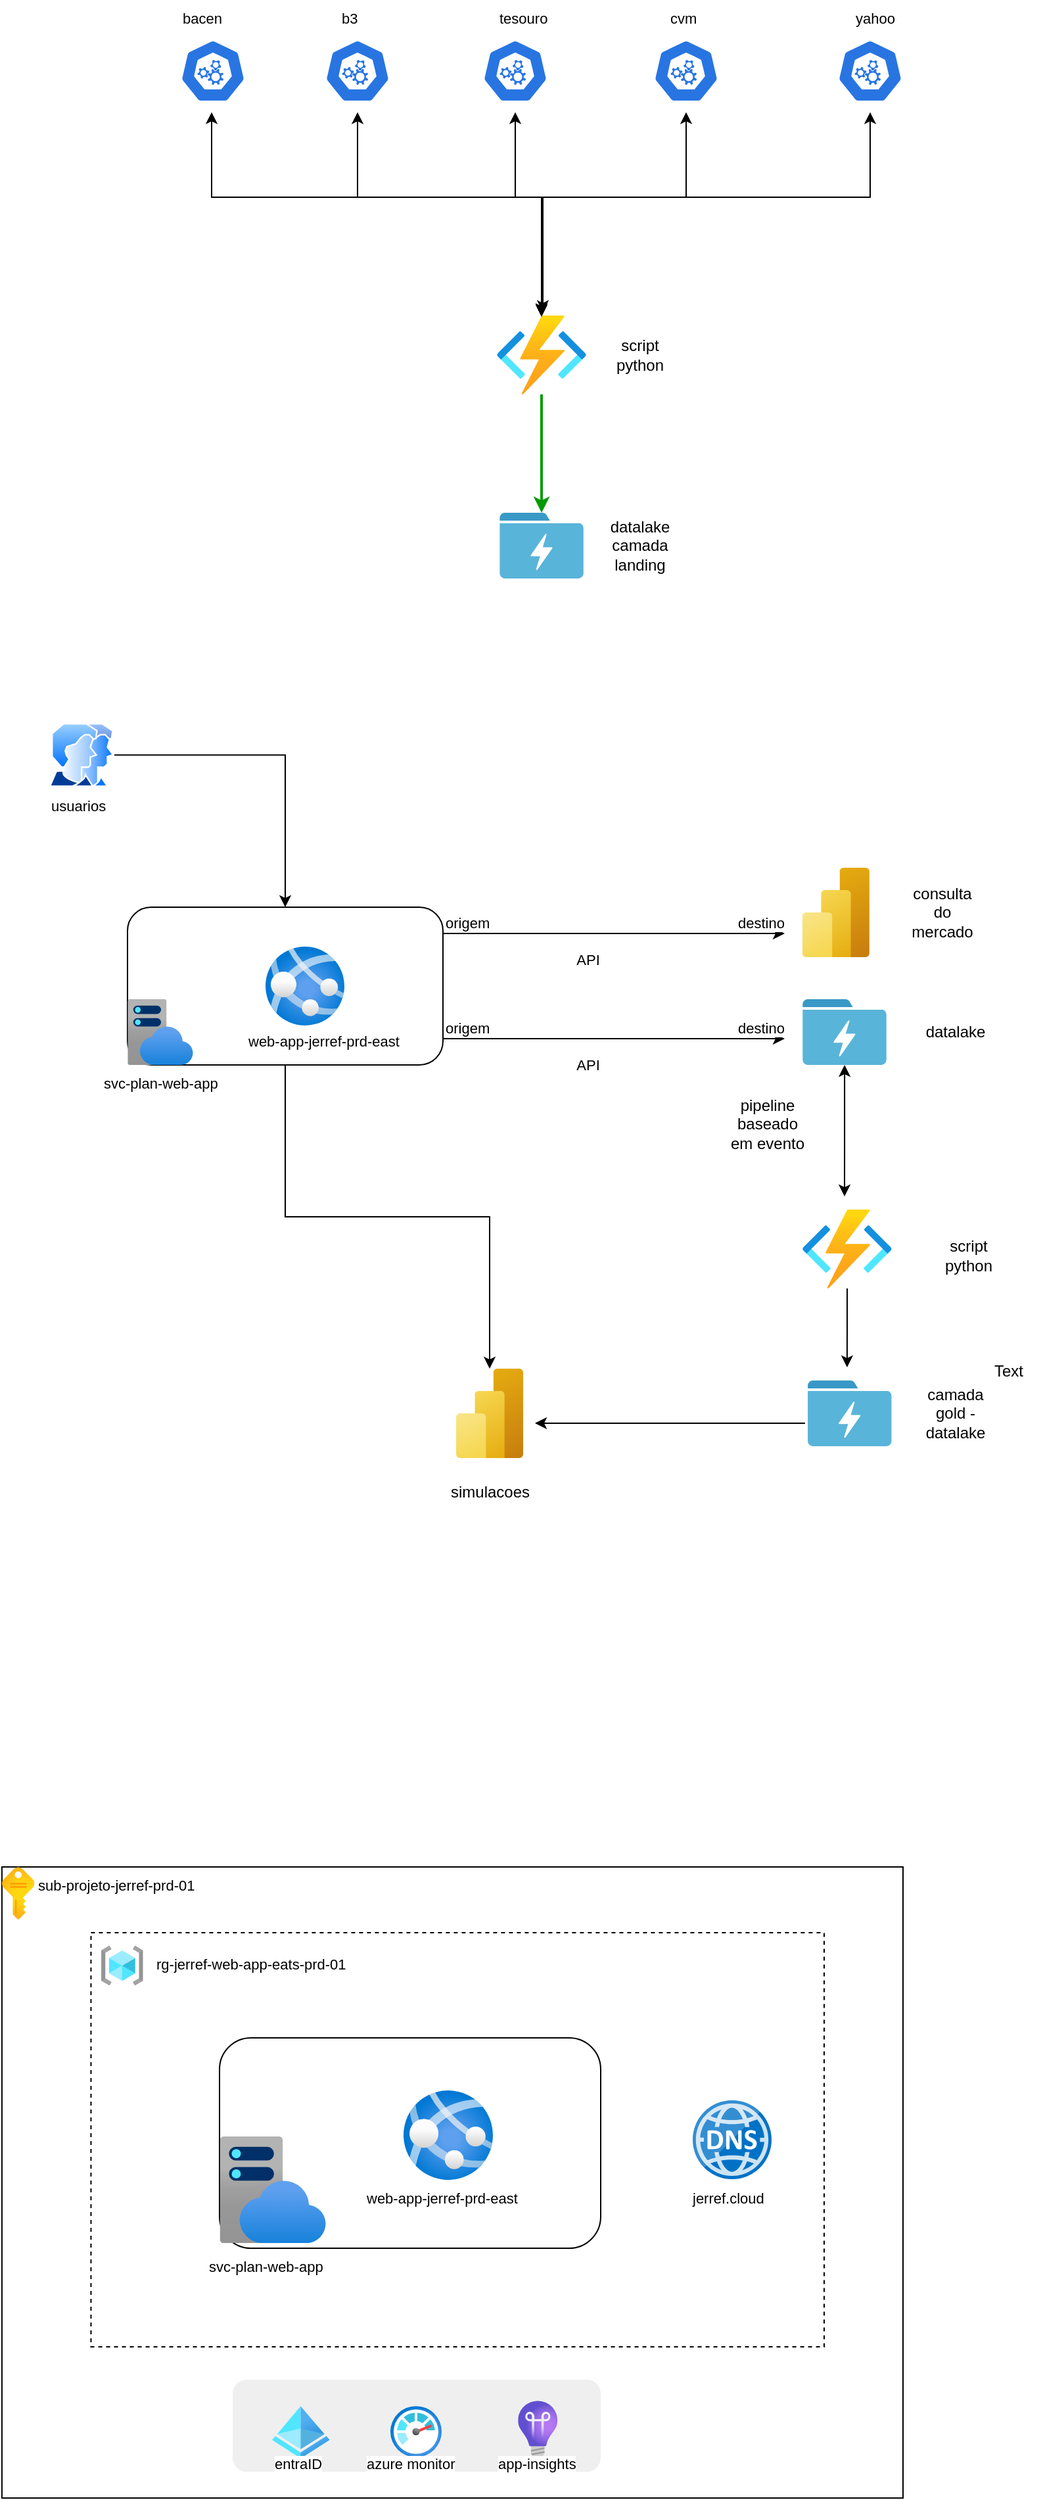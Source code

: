 <mxfile version="27.1.3">
  <diagram name="Page-1" id="fPfDizVtZv0nfcMtFWRk">
    <mxGraphModel dx="1489" dy="814" grid="1" gridSize="10" guides="1" tooltips="1" connect="1" arrows="1" fold="1" page="1" pageScale="1" pageWidth="850" pageHeight="1100" math="0" shadow="0">
      <root>
        <mxCell id="0" />
        <mxCell id="1" parent="0" />
        <mxCell id="v2E8WtATqQCuzy_trQmS-24" style="edgeStyle=orthogonalEdgeStyle;rounded=0;orthogonalLoop=1;jettySize=auto;html=1;fillColor=#6d8764;strokeColor=light-dark(#009900,#9DB395);strokeWidth=2;" edge="1" parent="1" source="v2E8WtATqQCuzy_trQmS-1" target="v2E8WtATqQCuzy_trQmS-23">
          <mxGeometry relative="1" as="geometry" />
        </mxCell>
        <mxCell id="v2E8WtATqQCuzy_trQmS-1" value="" style="image;aspect=fixed;html=1;points=[];align=center;fontSize=12;image=img/lib/azure2/compute/Function_Apps.svg;" vertex="1" parent="1">
          <mxGeometry x="391" y="350" width="68" height="60" as="geometry" />
        </mxCell>
        <mxCell id="v2E8WtATqQCuzy_trQmS-14" style="edgeStyle=orthogonalEdgeStyle;rounded=0;orthogonalLoop=1;jettySize=auto;html=1;startArrow=classic;startFill=1;" edge="1" parent="1" target="v2E8WtATqQCuzy_trQmS-1">
          <mxGeometry relative="1" as="geometry">
            <mxPoint x="174" y="195.32" as="sourcePoint" />
            <Array as="points">
              <mxPoint x="174" y="260" />
              <mxPoint x="425" y="260" />
            </Array>
          </mxGeometry>
        </mxCell>
        <mxCell id="v2E8WtATqQCuzy_trQmS-3" value="" style="aspect=fixed;sketch=0;html=1;dashed=0;whitespace=wrap;verticalLabelPosition=bottom;verticalAlign=top;fillColor=#2875E2;strokeColor=#ffffff;points=[[0.005,0.63,0],[0.1,0.2,0],[0.9,0.2,0],[0.5,0,0],[0.995,0.63,0],[0.72,0.99,0],[0.5,1,0],[0.28,0.99,0]];shape=mxgraph.kubernetes.icon2;prIcon=api" vertex="1" parent="1">
          <mxGeometry x="150" y="140" width="50" height="48" as="geometry" />
        </mxCell>
        <mxCell id="v2E8WtATqQCuzy_trQmS-4" value="" style="aspect=fixed;sketch=0;html=1;dashed=0;whitespace=wrap;verticalLabelPosition=bottom;verticalAlign=top;fillColor=#2875E2;strokeColor=#ffffff;points=[[0.005,0.63,0],[0.1,0.2,0],[0.9,0.2,0],[0.5,0,0],[0.995,0.63,0],[0.72,0.99,0],[0.5,1,0],[0.28,0.99,0]];shape=mxgraph.kubernetes.icon2;prIcon=api" vertex="1" parent="1">
          <mxGeometry x="260" y="140" width="50" height="48" as="geometry" />
        </mxCell>
        <mxCell id="v2E8WtATqQCuzy_trQmS-5" value="" style="aspect=fixed;sketch=0;html=1;dashed=0;whitespace=wrap;verticalLabelPosition=bottom;verticalAlign=top;fillColor=#2875E2;strokeColor=#ffffff;points=[[0.005,0.63,0],[0.1,0.2,0],[0.9,0.2,0],[0.5,0,0],[0.995,0.63,0],[0.72,0.99,0],[0.5,1,0],[0.28,0.99,0]];shape=mxgraph.kubernetes.icon2;prIcon=api" vertex="1" parent="1">
          <mxGeometry x="380" y="140" width="50" height="48" as="geometry" />
        </mxCell>
        <mxCell id="v2E8WtATqQCuzy_trQmS-6" value="" style="aspect=fixed;sketch=0;html=1;dashed=0;whitespace=wrap;verticalLabelPosition=bottom;verticalAlign=top;fillColor=#2875E2;strokeColor=#ffffff;points=[[0.005,0.63,0],[0.1,0.2,0],[0.9,0.2,0],[0.5,0,0],[0.995,0.63,0],[0.72,0.99,0],[0.5,1,0],[0.28,0.99,0]];shape=mxgraph.kubernetes.icon2;prIcon=api" vertex="1" parent="1">
          <mxGeometry x="510" y="140" width="50" height="48" as="geometry" />
        </mxCell>
        <mxCell id="v2E8WtATqQCuzy_trQmS-7" value="" style="aspect=fixed;sketch=0;html=1;dashed=0;whitespace=wrap;verticalLabelPosition=bottom;verticalAlign=top;fillColor=#2875E2;strokeColor=#ffffff;points=[[0.005,0.63,0],[0.1,0.2,0],[0.9,0.2,0],[0.5,0,0],[0.995,0.63,0],[0.72,0.99,0],[0.5,1,0],[0.28,0.99,0]];shape=mxgraph.kubernetes.icon2;prIcon=api" vertex="1" parent="1">
          <mxGeometry x="650" y="140" width="50" height="48" as="geometry" />
        </mxCell>
        <mxCell id="v2E8WtATqQCuzy_trQmS-18" style="edgeStyle=orthogonalEdgeStyle;rounded=0;orthogonalLoop=1;jettySize=auto;html=1;startArrow=classic;startFill=1;" edge="1" parent="1" target="v2E8WtATqQCuzy_trQmS-1">
          <mxGeometry relative="1" as="geometry">
            <mxPoint x="405" y="195.32" as="sourcePoint" />
            <Array as="points">
              <mxPoint x="405" y="260" />
              <mxPoint x="425" y="260" />
            </Array>
          </mxGeometry>
        </mxCell>
        <mxCell id="v2E8WtATqQCuzy_trQmS-22" style="edgeStyle=orthogonalEdgeStyle;rounded=0;orthogonalLoop=1;jettySize=auto;html=1;startArrow=classic;startFill=1;" edge="1" parent="1" target="v2E8WtATqQCuzy_trQmS-1">
          <mxGeometry relative="1" as="geometry">
            <mxPoint x="675" y="195.32" as="sourcePoint" />
            <Array as="points">
              <mxPoint x="675" y="260" />
              <mxPoint x="425" y="260" />
            </Array>
          </mxGeometry>
        </mxCell>
        <mxCell id="v2E8WtATqQCuzy_trQmS-16" style="edgeStyle=orthogonalEdgeStyle;rounded=0;orthogonalLoop=1;jettySize=auto;html=1;startArrow=classic;startFill=1;" edge="1" parent="1">
          <mxGeometry relative="1" as="geometry">
            <mxPoint x="285" y="195.32" as="sourcePoint" />
            <mxPoint x="425" y="351" as="targetPoint" />
            <Array as="points">
              <mxPoint x="285" y="260" />
              <mxPoint x="425" y="260" />
            </Array>
          </mxGeometry>
        </mxCell>
        <mxCell id="v2E8WtATqQCuzy_trQmS-20" style="edgeStyle=orthogonalEdgeStyle;rounded=0;orthogonalLoop=1;jettySize=auto;html=1;entryX=0.515;entryY=-0.043;entryDx=0;entryDy=0;entryPerimeter=0;startArrow=classic;startFill=1;" edge="1" parent="1" target="v2E8WtATqQCuzy_trQmS-1">
          <mxGeometry relative="1" as="geometry">
            <mxPoint x="535" y="195.32" as="sourcePoint" />
            <Array as="points">
              <mxPoint x="535" y="260" />
              <mxPoint x="426" y="260" />
            </Array>
          </mxGeometry>
        </mxCell>
        <mxCell id="v2E8WtATqQCuzy_trQmS-23" value="" style="image;sketch=0;aspect=fixed;html=1;points=[];align=center;fontSize=12;image=img/lib/mscae/Data_Lake_Store.svg;" vertex="1" parent="1">
          <mxGeometry x="393" y="500" width="64.1" height="50" as="geometry" />
        </mxCell>
        <mxCell id="v2E8WtATqQCuzy_trQmS-25" value="" style="shape=image;html=1;verticalAlign=top;verticalLabelPosition=bottom;labelBackgroundColor=#ffffff;imageAspect=0;aspect=fixed;image=https://cdn1.iconfinder.com/data/icons/ionicons-fill-vol-2/512/logo-python-128.png" vertex="1" parent="1">
          <mxGeometry x="459" y="340" width="30" height="30" as="geometry" />
        </mxCell>
        <mxCell id="v2E8WtATqQCuzy_trQmS-33" value="" style="group" vertex="1" connectable="0" parent="1">
          <mxGeometry x="110" y="800" width="370" height="240" as="geometry" />
        </mxCell>
        <mxCell id="v2E8WtATqQCuzy_trQmS-30" value="" style="rounded=1;whiteSpace=wrap;html=1;" vertex="1" parent="v2E8WtATqQCuzy_trQmS-33">
          <mxGeometry width="240" height="120" as="geometry" />
        </mxCell>
        <mxCell id="v2E8WtATqQCuzy_trQmS-28" value="" style="image;aspect=fixed;html=1;points=[];align=center;fontSize=12;image=img/lib/azure2/app_services/App_Service_Plans.svg;" vertex="1" parent="v2E8WtATqQCuzy_trQmS-33">
          <mxGeometry y="70" width="50" height="50" as="geometry" />
        </mxCell>
        <mxCell id="v2E8WtATqQCuzy_trQmS-29" value="" style="image;aspect=fixed;html=1;points=[];align=center;fontSize=12;image=img/lib/azure2/app_services/App_Services.svg;" vertex="1" parent="v2E8WtATqQCuzy_trQmS-33">
          <mxGeometry x="105" y="30" width="60" height="60" as="geometry" />
        </mxCell>
        <mxCell id="v2E8WtATqQCuzy_trQmS-85" value="web-app-jerref-prd-east" style="edgeLabel;resizable=0;html=1;;align=left;verticalAlign=bottom;" connectable="0" vertex="1" parent="v2E8WtATqQCuzy_trQmS-33">
          <mxGeometry x="90" y="110" as="geometry" />
        </mxCell>
        <mxCell id="v2E8WtATqQCuzy_trQmS-91" value="&lt;span style=&quot;color: rgb(0, 0, 0); font-family: Helvetica; font-size: 11px; font-style: normal; font-variant-ligatures: normal; font-variant-caps: normal; font-weight: 400; letter-spacing: normal; orphans: 2; text-align: left; text-indent: 0px; text-transform: none; widows: 2; word-spacing: 0px; -webkit-text-stroke-width: 0px; white-space: nowrap; background-color: rgb(255, 255, 255); text-decoration-thickness: initial; text-decoration-style: initial; text-decoration-color: initial; float: none; display: inline !important;&quot;&gt;svc-plan-web-app&lt;/span&gt;" style="text;whiteSpace=wrap;html=1;" vertex="1" parent="v2E8WtATqQCuzy_trQmS-33">
          <mxGeometry x="-20" y="120" width="150" height="40" as="geometry" />
        </mxCell>
        <mxCell id="v2E8WtATqQCuzy_trQmS-34" value="API" style="endArrow=classic;html=1;rounded=0;" edge="1" parent="1">
          <mxGeometry x="-0.154" y="-20" relative="1" as="geometry">
            <mxPoint x="350" y="820" as="sourcePoint" />
            <mxPoint x="610" y="820" as="targetPoint" />
            <Array as="points">
              <mxPoint x="460" y="820" />
            </Array>
            <mxPoint as="offset" />
          </mxGeometry>
        </mxCell>
        <mxCell id="v2E8WtATqQCuzy_trQmS-36" value="origem" style="edgeLabel;resizable=0;html=1;;align=left;verticalAlign=bottom;" connectable="0" vertex="1" parent="v2E8WtATqQCuzy_trQmS-34">
          <mxGeometry x="-1" relative="1" as="geometry" />
        </mxCell>
        <mxCell id="v2E8WtATqQCuzy_trQmS-37" value="destino" style="edgeLabel;resizable=0;html=1;;align=right;verticalAlign=bottom;" connectable="0" vertex="1" parent="v2E8WtATqQCuzy_trQmS-34">
          <mxGeometry x="1" relative="1" as="geometry" />
        </mxCell>
        <mxCell id="v2E8WtATqQCuzy_trQmS-38" value="" style="image;aspect=fixed;html=1;points=[];align=center;fontSize=12;image=img/lib/azure2/analytics/Power_BI_Embedded.svg;" vertex="1" parent="1">
          <mxGeometry x="623.45" y="770" width="51" height="68" as="geometry" />
        </mxCell>
        <mxCell id="v2E8WtATqQCuzy_trQmS-39" value="API" style="endArrow=classic;html=1;rounded=0;" edge="1" parent="1">
          <mxGeometry x="-0.154" y="-20" relative="1" as="geometry">
            <mxPoint x="350" y="900" as="sourcePoint" />
            <mxPoint x="610" y="900" as="targetPoint" />
            <Array as="points">
              <mxPoint x="480" y="900" />
            </Array>
            <mxPoint as="offset" />
          </mxGeometry>
        </mxCell>
        <mxCell id="v2E8WtATqQCuzy_trQmS-40" value="origem" style="edgeLabel;resizable=0;html=1;;align=left;verticalAlign=bottom;" connectable="0" vertex="1" parent="v2E8WtATqQCuzy_trQmS-39">
          <mxGeometry x="-1" relative="1" as="geometry" />
        </mxCell>
        <mxCell id="v2E8WtATqQCuzy_trQmS-41" value="destino" style="edgeLabel;resizable=0;html=1;;align=right;verticalAlign=bottom;" connectable="0" vertex="1" parent="v2E8WtATqQCuzy_trQmS-39">
          <mxGeometry x="1" relative="1" as="geometry" />
        </mxCell>
        <mxCell id="v2E8WtATqQCuzy_trQmS-44" style="edgeStyle=orthogonalEdgeStyle;rounded=0;orthogonalLoop=1;jettySize=auto;html=1;startArrow=classic;startFill=1;" edge="1" parent="1" source="v2E8WtATqQCuzy_trQmS-42">
          <mxGeometry relative="1" as="geometry">
            <mxPoint x="655.5" y="1020" as="targetPoint" />
          </mxGeometry>
        </mxCell>
        <mxCell id="v2E8WtATqQCuzy_trQmS-42" value="" style="image;sketch=0;aspect=fixed;html=1;points=[];align=center;fontSize=12;image=img/lib/mscae/Data_Lake_Store.svg;" vertex="1" parent="1">
          <mxGeometry x="623.45" y="870" width="64.1" height="50" as="geometry" />
        </mxCell>
        <mxCell id="v2E8WtATqQCuzy_trQmS-48" style="edgeStyle=orthogonalEdgeStyle;rounded=0;orthogonalLoop=1;jettySize=auto;html=1;" edge="1" parent="1" source="v2E8WtATqQCuzy_trQmS-43">
          <mxGeometry relative="1" as="geometry">
            <mxPoint x="657.45" y="1150" as="targetPoint" />
          </mxGeometry>
        </mxCell>
        <mxCell id="v2E8WtATqQCuzy_trQmS-43" value="" style="image;aspect=fixed;html=1;points=[];align=center;fontSize=12;image=img/lib/azure2/compute/Function_Apps.svg;" vertex="1" parent="1">
          <mxGeometry x="623.45" y="1030" width="68" height="60" as="geometry" />
        </mxCell>
        <mxCell id="v2E8WtATqQCuzy_trQmS-45" value="" style="shape=image;html=1;verticalAlign=top;verticalLabelPosition=bottom;labelBackgroundColor=#ffffff;imageAspect=0;aspect=fixed;image=https://cdn1.iconfinder.com/data/icons/ionicons-fill-vol-2/512/logo-python-128.png" vertex="1" parent="1">
          <mxGeometry x="691.45" y="1020" width="30" height="30" as="geometry" />
        </mxCell>
        <mxCell id="v2E8WtATqQCuzy_trQmS-50" style="edgeStyle=orthogonalEdgeStyle;rounded=0;orthogonalLoop=1;jettySize=auto;html=1;" edge="1" parent="1">
          <mxGeometry relative="1" as="geometry">
            <mxPoint x="420" y="1192.5" as="targetPoint" />
            <mxPoint x="625.45" y="1192.5" as="sourcePoint" />
          </mxGeometry>
        </mxCell>
        <mxCell id="v2E8WtATqQCuzy_trQmS-49" value="" style="image;aspect=fixed;html=1;points=[];align=center;fontSize=12;image=img/lib/azure2/analytics/Power_BI_Embedded.svg;" vertex="1" parent="1">
          <mxGeometry x="360" y="1151" width="51" height="68" as="geometry" />
        </mxCell>
        <mxCell id="v2E8WtATqQCuzy_trQmS-51" value="" style="image;sketch=0;aspect=fixed;html=1;points=[];align=center;fontSize=12;image=img/lib/mscae/Data_Lake_Store.svg;" vertex="1" parent="1">
          <mxGeometry x="627.35" y="1160" width="64.1" height="50" as="geometry" />
        </mxCell>
        <mxCell id="v2E8WtATqQCuzy_trQmS-52" style="edgeStyle=orthogonalEdgeStyle;rounded=0;orthogonalLoop=1;jettySize=auto;html=1;exitX=0.5;exitY=1;exitDx=0;exitDy=0;" edge="1" parent="1" source="v2E8WtATqQCuzy_trQmS-30" target="v2E8WtATqQCuzy_trQmS-49">
          <mxGeometry relative="1" as="geometry" />
        </mxCell>
        <mxCell id="v2E8WtATqQCuzy_trQmS-60" value="" style="rounded=0;whiteSpace=wrap;html=1;" vertex="1" parent="1">
          <mxGeometry x="14.45" y="1530" width="685.55" height="480" as="geometry" />
        </mxCell>
        <mxCell id="v2E8WtATqQCuzy_trQmS-61" value="" style="rounded=0;whiteSpace=wrap;html=1;fillColor=none;dashed=1;" vertex="1" parent="1">
          <mxGeometry x="82.22" y="1580" width="557.78" height="315" as="geometry" />
        </mxCell>
        <mxCell id="v2E8WtATqQCuzy_trQmS-62" value="" style="image;aspect=fixed;html=1;points=[];align=center;fontSize=12;image=img/lib/azure2/general/Subscriptions.svg;" vertex="1" parent="1">
          <mxGeometry x="14.45" y="1530" width="24.79" height="40" as="geometry" />
        </mxCell>
        <mxCell id="v2E8WtATqQCuzy_trQmS-63" value="" style="image;aspect=fixed;html=1;points=[];align=center;fontSize=12;image=img/lib/azure2/general/Resource_Groups.svg;" vertex="1" parent="1">
          <mxGeometry x="90" y="1590" width="31.88" height="30" as="geometry" />
        </mxCell>
        <mxCell id="v2E8WtATqQCuzy_trQmS-66" value="" style="group" vertex="1" connectable="0" parent="1">
          <mxGeometry x="180" y="1660" width="370" height="160" as="geometry" />
        </mxCell>
        <mxCell id="v2E8WtATqQCuzy_trQmS-65" value="" style="rounded=1;whiteSpace=wrap;html=1;" vertex="1" parent="v2E8WtATqQCuzy_trQmS-66">
          <mxGeometry width="290" height="160" as="geometry" />
        </mxCell>
        <mxCell id="v2E8WtATqQCuzy_trQmS-64" value="" style="image;aspect=fixed;html=1;points=[];align=center;fontSize=12;image=img/lib/azure2/app_services/App_Service_Plans.svg;" vertex="1" parent="v2E8WtATqQCuzy_trQmS-66">
          <mxGeometry y="75" width="81.161" height="81.161" as="geometry" />
        </mxCell>
        <mxCell id="v2E8WtATqQCuzy_trQmS-67" value="" style="image;aspect=fixed;html=1;points=[];align=center;fontSize=12;image=img/lib/azure2/app_services/App_Services.svg;" vertex="1" parent="v2E8WtATqQCuzy_trQmS-66">
          <mxGeometry x="140" y="40" width="68" height="68" as="geometry" />
        </mxCell>
        <mxCell id="v2E8WtATqQCuzy_trQmS-101" value="&lt;span style=&quot;color: rgb(0, 0, 0); font-family: Helvetica; font-size: 11px; font-style: normal; font-variant-ligatures: normal; font-variant-caps: normal; font-weight: 400; letter-spacing: normal; orphans: 2; text-align: left; text-indent: 0px; text-transform: none; widows: 2; word-spacing: 0px; -webkit-text-stroke-width: 0px; white-space: nowrap; background-color: rgb(255, 255, 255); text-decoration-thickness: initial; text-decoration-style: initial; text-decoration-color: initial; display: inline !important; float: none;&quot;&gt;web-app-jerref-prd-east&lt;/span&gt;" style="text;whiteSpace=wrap;html=1;" vertex="1" parent="v2E8WtATqQCuzy_trQmS-66">
          <mxGeometry x="110" y="108" width="150" height="40" as="geometry" />
        </mxCell>
        <mxCell id="v2E8WtATqQCuzy_trQmS-68" value="" style="image;sketch=0;aspect=fixed;html=1;points=[];align=center;fontSize=12;image=img/lib/mscae/DNS.svg;" vertex="1" parent="1">
          <mxGeometry x="540" y="1707.5" width="60" height="60" as="geometry" />
        </mxCell>
        <mxCell id="v2E8WtATqQCuzy_trQmS-76" value="" style="group" vertex="1" connectable="0" parent="1">
          <mxGeometry x="190" y="1920" width="350" height="90" as="geometry" />
        </mxCell>
        <mxCell id="v2E8WtATqQCuzy_trQmS-69" value="" style="rounded=1;whiteSpace=wrap;html=1;fillColor=#EFEFEF;strokeColor=none;" vertex="1" parent="v2E8WtATqQCuzy_trQmS-76">
          <mxGeometry width="280" height="70" as="geometry" />
        </mxCell>
        <mxCell id="v2E8WtATqQCuzy_trQmS-73" value="" style="image;aspect=fixed;html=1;points=[];align=center;fontSize=12;image=img/lib/azure2/identity/Azure_Active_Directory.svg;" vertex="1" parent="v2E8WtATqQCuzy_trQmS-76">
          <mxGeometry x="30" y="20" width="43.75" height="40" as="geometry" />
        </mxCell>
        <mxCell id="v2E8WtATqQCuzy_trQmS-74" value="" style="image;aspect=fixed;html=1;points=[];align=center;fontSize=12;image=img/lib/azure2/management_governance/Monitor.svg;" vertex="1" parent="v2E8WtATqQCuzy_trQmS-76">
          <mxGeometry x="120" y="20" width="39" height="39" as="geometry" />
        </mxCell>
        <mxCell id="v2E8WtATqQCuzy_trQmS-75" value="" style="image;aspect=fixed;html=1;points=[];align=center;fontSize=12;image=img/lib/azure2/devops/Application_Insights.svg;" vertex="1" parent="v2E8WtATqQCuzy_trQmS-76">
          <mxGeometry x="217.1" y="16.04" width="30" height="42.96" as="geometry" />
        </mxCell>
        <mxCell id="v2E8WtATqQCuzy_trQmS-104" value="&lt;span style=&quot;color: rgb(0, 0, 0); font-family: Helvetica; font-size: 11px; font-style: normal; font-variant-ligatures: normal; font-variant-caps: normal; font-weight: 400; letter-spacing: normal; orphans: 2; text-align: left; text-indent: 0px; text-transform: none; widows: 2; word-spacing: 0px; -webkit-text-stroke-width: 0px; white-space: nowrap; background-color: rgb(255, 255, 255); text-decoration-thickness: initial; text-decoration-style: initial; text-decoration-color: initial; float: none; display: inline !important;&quot;&gt;app-insights&lt;/span&gt;" style="text;whiteSpace=wrap;html=1;" vertex="1" parent="v2E8WtATqQCuzy_trQmS-76">
          <mxGeometry x="200" y="50" width="150" height="40" as="geometry" />
        </mxCell>
        <mxCell id="v2E8WtATqQCuzy_trQmS-102" value="&lt;span style=&quot;color: rgb(0, 0, 0); font-family: Helvetica; font-size: 11px; font-style: normal; font-variant-ligatures: normal; font-variant-caps: normal; font-weight: 400; letter-spacing: normal; orphans: 2; text-align: left; text-indent: 0px; text-transform: none; widows: 2; word-spacing: 0px; -webkit-text-stroke-width: 0px; white-space: nowrap; background-color: rgb(255, 255, 255); text-decoration-thickness: initial; text-decoration-style: initial; text-decoration-color: initial; float: none; display: inline !important;&quot;&gt;entraID&lt;/span&gt;" style="text;whiteSpace=wrap;html=1;" vertex="1" parent="v2E8WtATqQCuzy_trQmS-76">
          <mxGeometry x="30" y="50" width="50" height="40" as="geometry" />
        </mxCell>
        <mxCell id="v2E8WtATqQCuzy_trQmS-78" style="edgeStyle=orthogonalEdgeStyle;rounded=0;orthogonalLoop=1;jettySize=auto;html=1;entryX=0.5;entryY=0;entryDx=0;entryDy=0;" edge="1" parent="1" source="v2E8WtATqQCuzy_trQmS-77" target="v2E8WtATqQCuzy_trQmS-30">
          <mxGeometry relative="1" as="geometry">
            <mxPoint x="222.91" y="679.64" as="targetPoint" />
          </mxGeometry>
        </mxCell>
        <mxCell id="v2E8WtATqQCuzy_trQmS-77" value="" style="image;aspect=fixed;perimeter=ellipsePerimeter;html=1;align=center;shadow=0;dashed=0;spacingTop=3;image=img/lib/active_directory/user_accounts.svg;" vertex="1" parent="1">
          <mxGeometry x="50" y="660" width="50" height="48.5" as="geometry" />
        </mxCell>
        <mxCell id="v2E8WtATqQCuzy_trQmS-79" value="datalake" style="text;html=1;align=center;verticalAlign=middle;whiteSpace=wrap;rounded=0;" vertex="1" parent="1">
          <mxGeometry x="710" y="880" width="60" height="30" as="geometry" />
        </mxCell>
        <mxCell id="v2E8WtATqQCuzy_trQmS-80" value="consulta do mercado" style="text;html=1;align=center;verticalAlign=middle;whiteSpace=wrap;rounded=0;" vertex="1" parent="1">
          <mxGeometry x="700" y="789" width="60" height="30" as="geometry" />
        </mxCell>
        <mxCell id="v2E8WtATqQCuzy_trQmS-81" value="script python" style="text;html=1;align=center;verticalAlign=middle;whiteSpace=wrap;rounded=0;" vertex="1" parent="1">
          <mxGeometry x="720" y="1050" width="60" height="30" as="geometry" />
        </mxCell>
        <mxCell id="v2E8WtATqQCuzy_trQmS-82" value="pipeline baseado em evento" style="text;html=1;align=center;verticalAlign=middle;whiteSpace=wrap;rounded=0;" vertex="1" parent="1">
          <mxGeometry x="567.35" y="950" width="60" height="30" as="geometry" />
        </mxCell>
        <mxCell id="v2E8WtATqQCuzy_trQmS-83" value="camada gold - datalake" style="text;html=1;align=center;verticalAlign=middle;whiteSpace=wrap;rounded=0;" vertex="1" parent="1">
          <mxGeometry x="710" y="1170" width="60" height="30" as="geometry" />
        </mxCell>
        <mxCell id="v2E8WtATqQCuzy_trQmS-84" value="simulacoes" style="text;html=1;align=center;verticalAlign=middle;whiteSpace=wrap;rounded=0;" vertex="1" parent="1">
          <mxGeometry x="355.5" y="1230" width="60" height="30" as="geometry" />
        </mxCell>
        <mxCell id="v2E8WtATqQCuzy_trQmS-92" value="&lt;span style=&quot;color: rgb(0, 0, 0); font-family: Helvetica; font-size: 11px; font-style: normal; font-variant-ligatures: normal; font-variant-caps: normal; font-weight: 400; letter-spacing: normal; orphans: 2; text-align: left; text-indent: 0px; text-transform: none; widows: 2; word-spacing: 0px; -webkit-text-stroke-width: 0px; white-space: nowrap; background-color: rgb(255, 255, 255); text-decoration-thickness: initial; text-decoration-style: initial; text-decoration-color: initial; float: none; display: inline !important;&quot;&gt;usuarios&lt;/span&gt;" style="text;whiteSpace=wrap;html=1;" vertex="1" parent="1">
          <mxGeometry x="50" y="708.5" width="150" height="40" as="geometry" />
        </mxCell>
        <mxCell id="v2E8WtATqQCuzy_trQmS-93" value="&lt;span style=&quot;color: rgb(0, 0, 0); font-family: Helvetica; font-size: 11px; font-style: normal; font-variant-ligatures: normal; font-variant-caps: normal; font-weight: 400; letter-spacing: normal; orphans: 2; text-align: left; text-indent: 0px; text-transform: none; widows: 2; word-spacing: 0px; -webkit-text-stroke-width: 0px; white-space: nowrap; background-color: rgb(255, 255, 255); text-decoration-thickness: initial; text-decoration-style: initial; text-decoration-color: initial; float: none; display: inline !important;&quot;&gt;bacen&lt;/span&gt;" style="text;whiteSpace=wrap;html=1;" vertex="1" parent="1">
          <mxGeometry x="150" y="110" width="150" height="40" as="geometry" />
        </mxCell>
        <mxCell id="v2E8WtATqQCuzy_trQmS-94" value="&lt;span style=&quot;color: rgb(0, 0, 0); font-family: Helvetica; font-size: 11px; font-style: normal; font-variant-ligatures: normal; font-variant-caps: normal; font-weight: 400; letter-spacing: normal; orphans: 2; text-align: left; text-indent: 0px; text-transform: none; widows: 2; word-spacing: 0px; -webkit-text-stroke-width: 0px; white-space: nowrap; background-color: rgb(255, 255, 255); text-decoration-thickness: initial; text-decoration-style: initial; text-decoration-color: initial; float: none; display: inline !important;&quot;&gt;b3&lt;/span&gt;" style="text;whiteSpace=wrap;html=1;" vertex="1" parent="1">
          <mxGeometry x="270.5" y="110" width="29" height="40" as="geometry" />
        </mxCell>
        <mxCell id="v2E8WtATqQCuzy_trQmS-95" value="&lt;span style=&quot;color: rgb(0, 0, 0); font-family: Helvetica; font-size: 11px; font-style: normal; font-variant-ligatures: normal; font-variant-caps: normal; font-weight: 400; letter-spacing: normal; orphans: 2; text-align: left; text-indent: 0px; text-transform: none; widows: 2; word-spacing: 0px; -webkit-text-stroke-width: 0px; white-space: nowrap; background-color: rgb(255, 255, 255); text-decoration-thickness: initial; text-decoration-style: initial; text-decoration-color: initial; float: none; display: inline !important;&quot;&gt;tesouro&lt;/span&gt;" style="text;whiteSpace=wrap;html=1;" vertex="1" parent="1">
          <mxGeometry x="390.5" y="110" width="29" height="40" as="geometry" />
        </mxCell>
        <mxCell id="v2E8WtATqQCuzy_trQmS-96" value="&lt;span style=&quot;font-size: 11px; text-wrap-mode: nowrap; background-color: rgb(255, 255, 255);&quot;&gt;cvm&lt;/span&gt;" style="text;whiteSpace=wrap;html=1;" vertex="1" parent="1">
          <mxGeometry x="521" y="110" width="29" height="40" as="geometry" />
        </mxCell>
        <mxCell id="v2E8WtATqQCuzy_trQmS-97" value="&lt;span style=&quot;color: rgb(0, 0, 0); font-family: Helvetica; font-size: 11px; font-style: normal; font-variant-ligatures: normal; font-variant-caps: normal; font-weight: 400; letter-spacing: normal; orphans: 2; text-align: left; text-indent: 0px; text-transform: none; widows: 2; word-spacing: 0px; -webkit-text-stroke-width: 0px; white-space: nowrap; background-color: rgb(255, 255, 255); text-decoration-thickness: initial; text-decoration-style: initial; text-decoration-color: initial; float: none; display: inline !important;&quot;&gt;yahoo&lt;/span&gt;" style="text;whiteSpace=wrap;html=1;" vertex="1" parent="1">
          <mxGeometry x="662.45" y="110" width="29" height="40" as="geometry" />
        </mxCell>
        <mxCell id="v2E8WtATqQCuzy_trQmS-98" value="script python" style="text;html=1;align=center;verticalAlign=middle;whiteSpace=wrap;rounded=0;" vertex="1" parent="1">
          <mxGeometry x="470" y="365" width="60" height="30" as="geometry" />
        </mxCell>
        <mxCell id="v2E8WtATqQCuzy_trQmS-99" value="datalake camada landing" style="text;html=1;align=center;verticalAlign=middle;whiteSpace=wrap;rounded=0;" vertex="1" parent="1">
          <mxGeometry x="470" y="510" width="60" height="30" as="geometry" />
        </mxCell>
        <mxCell id="v2E8WtATqQCuzy_trQmS-100" value="&lt;span style=&quot;color: rgb(0, 0, 0); font-family: Helvetica; font-size: 11px; font-style: normal; font-variant-ligatures: normal; font-variant-caps: normal; font-weight: 400; letter-spacing: normal; orphans: 2; text-align: left; text-indent: 0px; text-transform: none; widows: 2; word-spacing: 0px; -webkit-text-stroke-width: 0px; white-space: nowrap; background-color: rgb(255, 255, 255); text-decoration-thickness: initial; text-decoration-style: initial; text-decoration-color: initial; float: none; display: inline !important;&quot;&gt;svc-plan-web-app&lt;/span&gt;" style="text;whiteSpace=wrap;html=1;" vertex="1" parent="1">
          <mxGeometry x="170" y="1820" width="150" height="40" as="geometry" />
        </mxCell>
        <mxCell id="v2E8WtATqQCuzy_trQmS-103" value="&lt;span style=&quot;color: rgb(0, 0, 0); font-family: Helvetica; font-size: 11px; font-style: normal; font-variant-ligatures: normal; font-variant-caps: normal; font-weight: 400; letter-spacing: normal; orphans: 2; text-align: left; text-indent: 0px; text-transform: none; widows: 2; word-spacing: 0px; -webkit-text-stroke-width: 0px; white-space: nowrap; background-color: rgb(255, 255, 255); text-decoration-thickness: initial; text-decoration-style: initial; text-decoration-color: initial; float: none; display: inline !important;&quot;&gt;azure monitor&lt;/span&gt;" style="text;whiteSpace=wrap;html=1;" vertex="1" parent="1">
          <mxGeometry x="290" y="1970" width="80" height="40" as="geometry" />
        </mxCell>
        <mxCell id="v2E8WtATqQCuzy_trQmS-105" value="&lt;span style=&quot;font-size: 11px; text-wrap-mode: nowrap; background-color: rgb(255, 255, 255);&quot;&gt;jerref.cloud&lt;/span&gt;" style="text;whiteSpace=wrap;html=1;" vertex="1" parent="1">
          <mxGeometry x="537.55" y="1767.5" width="150" height="40" as="geometry" />
        </mxCell>
        <mxCell id="v2E8WtATqQCuzy_trQmS-106" value="&lt;span style=&quot;font-size: 11px; text-wrap-mode: nowrap; background-color: rgb(255, 255, 255);&quot;&gt;rg-jerref-web-app-eats-prd-01&lt;/span&gt;" style="text;whiteSpace=wrap;html=1;" vertex="1" parent="1">
          <mxGeometry x="130" y="1590" width="150" height="40" as="geometry" />
        </mxCell>
        <mxCell id="v2E8WtATqQCuzy_trQmS-107" value="&lt;span style=&quot;font-size: 11px; text-wrap-mode: nowrap; background-color: rgb(255, 255, 255);&quot;&gt;sub-projeto-jerref-prd-01&lt;/span&gt;" style="text;whiteSpace=wrap;html=1;" vertex="1" parent="1">
          <mxGeometry x="40" y="1530" width="150" height="40" as="geometry" />
        </mxCell>
        <mxCell id="v2E8WtATqQCuzy_trQmS-110" value="Text" style="text;html=1;align=center;verticalAlign=middle;resizable=0;points=[];autosize=1;strokeColor=none;fillColor=none;" vertex="1" parent="1">
          <mxGeometry x="755" y="1138" width="50" height="30" as="geometry" />
        </mxCell>
      </root>
    </mxGraphModel>
  </diagram>
</mxfile>
